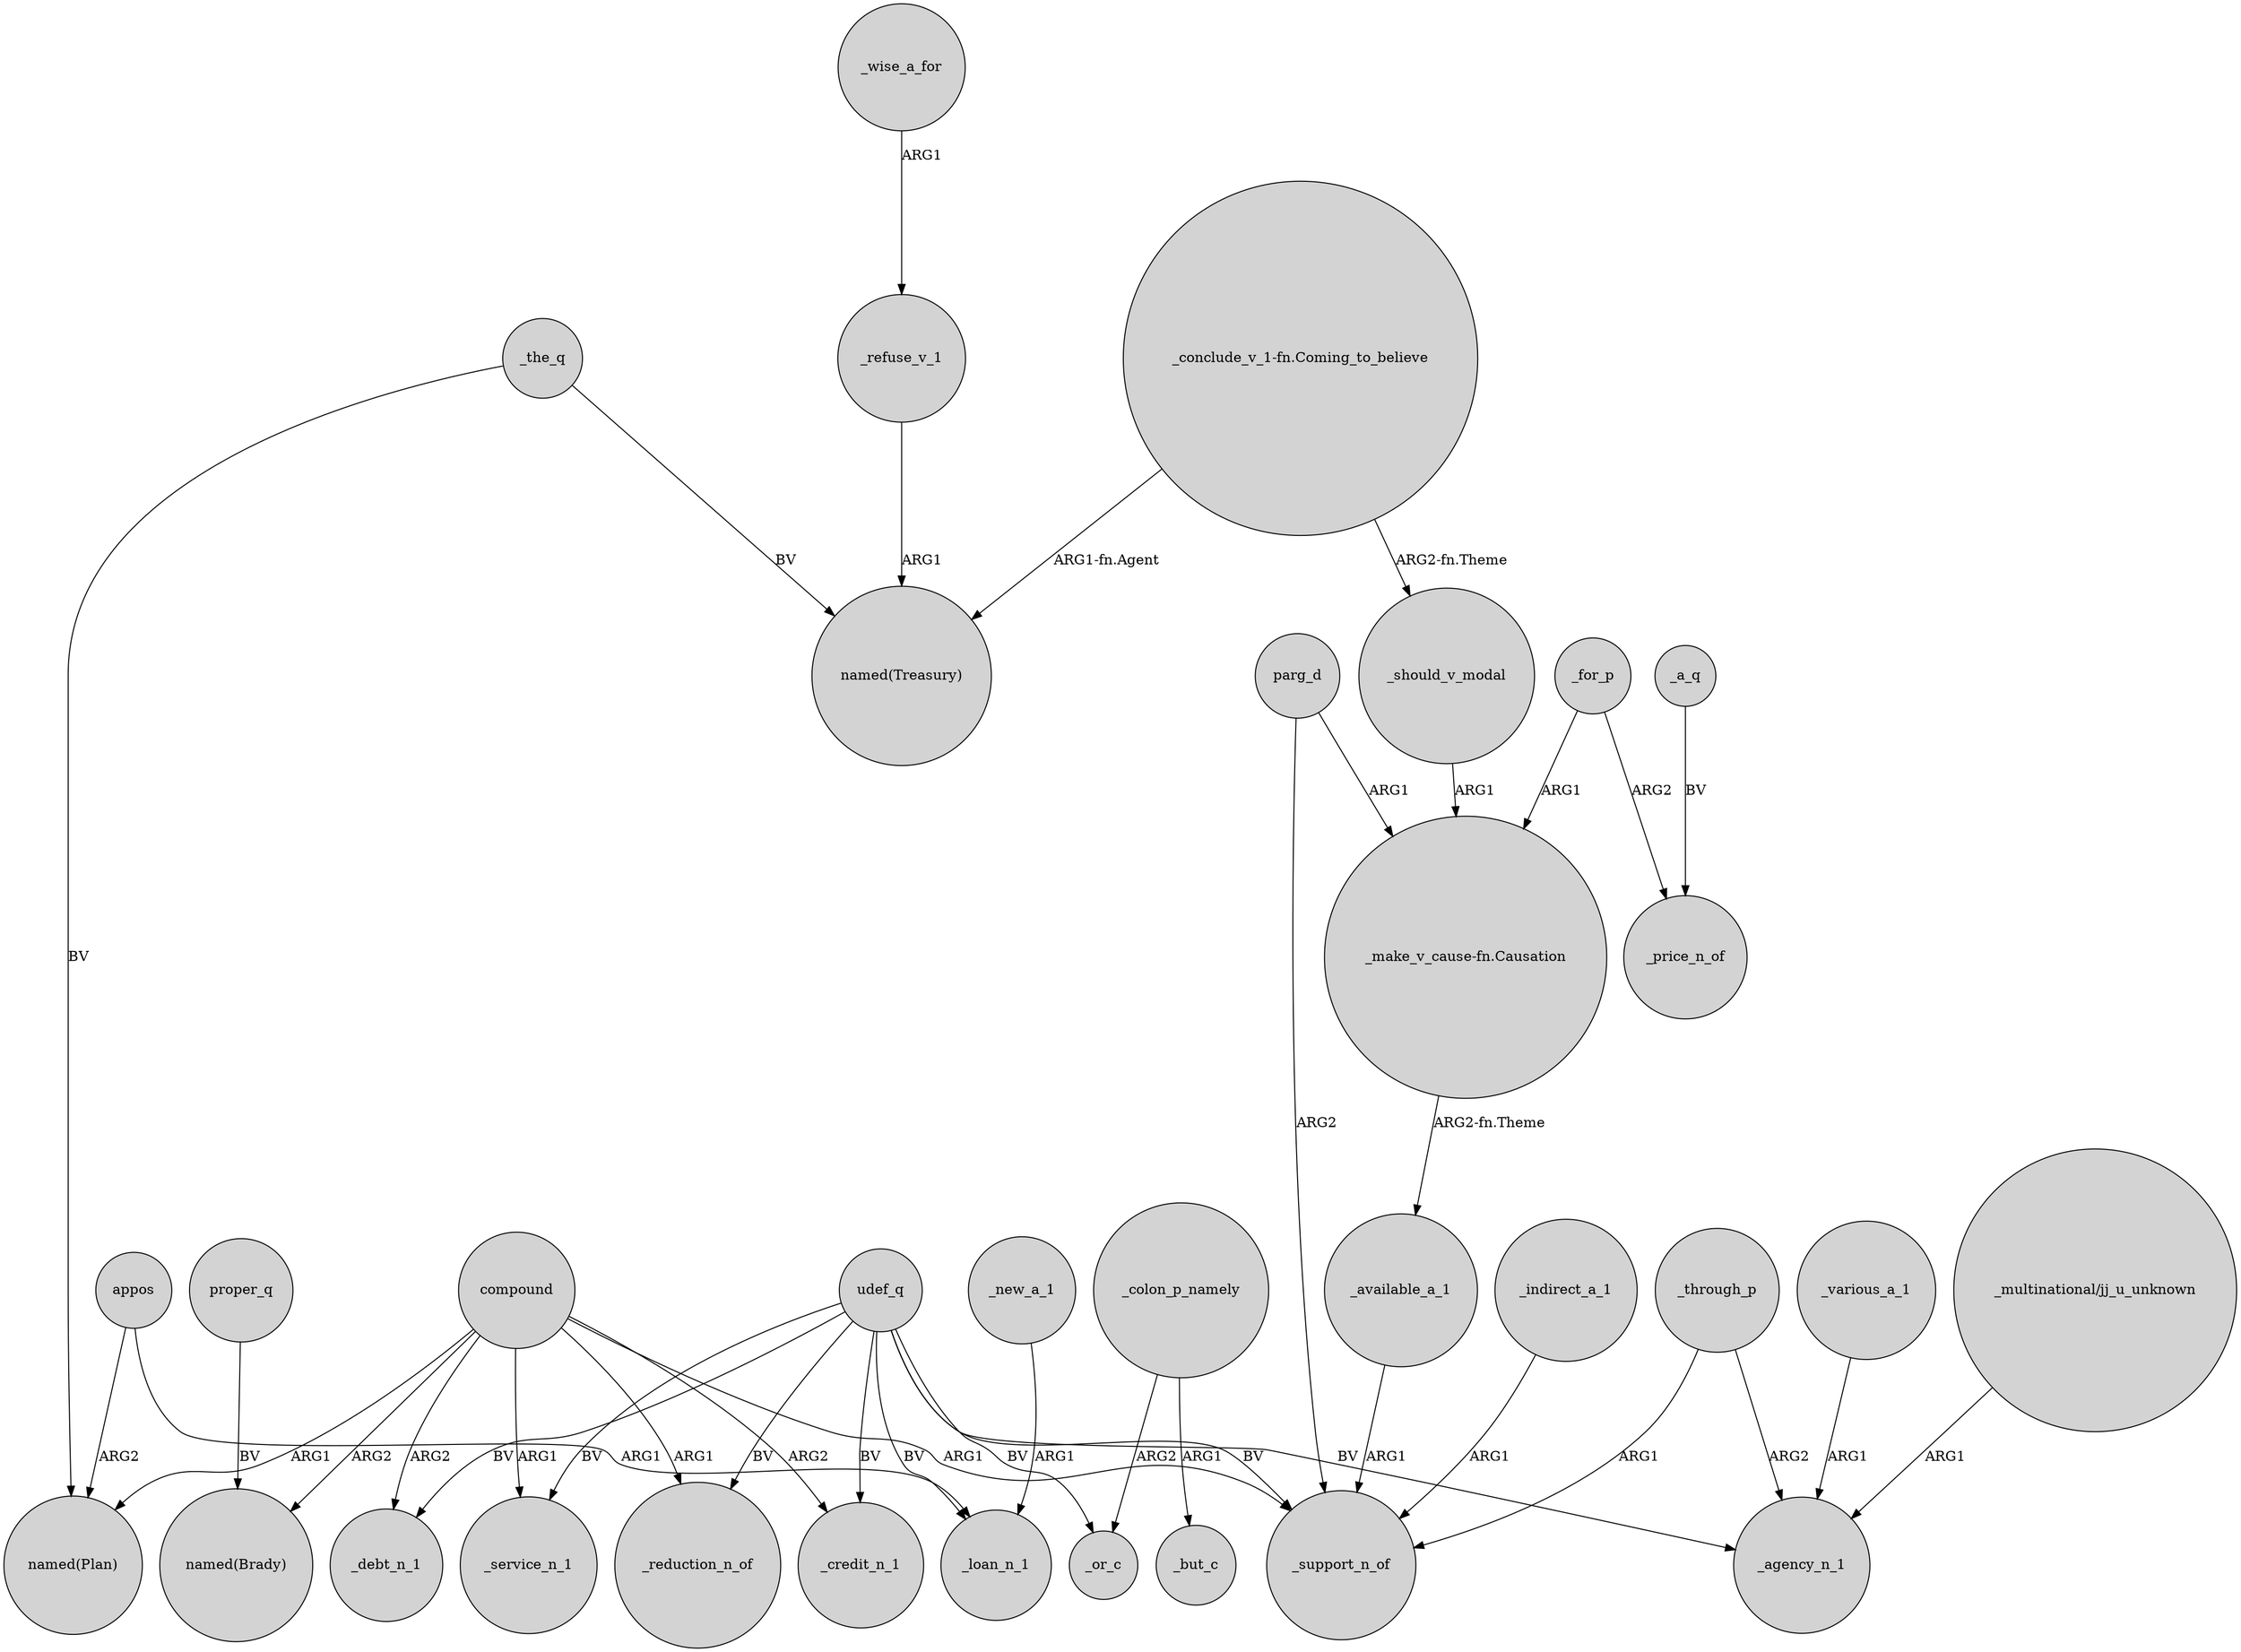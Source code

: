 digraph {
	node [shape=circle style=filled]
	_wise_a_for -> _refuse_v_1 [label=ARG1]
	_refuse_v_1 -> "named(Treasury)" [label=ARG1]
	"_make_v_cause-fn.Causation" -> _available_a_1 [label="ARG2-fn.Theme"]
	udef_q -> _credit_n_1 [label=BV]
	udef_q -> _debt_n_1 [label=BV]
	_various_a_1 -> _agency_n_1 [label=ARG1]
	parg_d -> _support_n_of [label=ARG2]
	parg_d -> "_make_v_cause-fn.Causation" [label=ARG1]
	compound -> _credit_n_1 [label=ARG2]
	_colon_p_namely -> _or_c [label=ARG2]
	udef_q -> _reduction_n_of [label=BV]
	compound -> _debt_n_1 [label=ARG2]
	compound -> _support_n_of [label=ARG1]
	_through_p -> _agency_n_1 [label=ARG2]
	_available_a_1 -> _support_n_of [label=ARG1]
	appos -> "named(Plan)" [label=ARG2]
	"_conclude_v_1-fn.Coming_to_believe" -> "named(Treasury)" [label="ARG1-fn.Agent"]
	udef_q -> _or_c [label=BV]
	compound -> "named(Brady)" [label=ARG2]
	proper_q -> "named(Brady)" [label=BV]
	_through_p -> _support_n_of [label=ARG1]
	_indirect_a_1 -> _support_n_of [label=ARG1]
	udef_q -> _service_n_1 [label=BV]
	_for_p -> "_make_v_cause-fn.Causation" [label=ARG1]
	_the_q -> "named(Plan)" [label=BV]
	"_multinational/jj_u_unknown" -> _agency_n_1 [label=ARG1]
	_for_p -> _price_n_of [label=ARG2]
	compound -> _reduction_n_of [label=ARG1]
	udef_q -> _agency_n_1 [label=BV]
	appos -> _loan_n_1 [label=ARG1]
	compound -> "named(Plan)" [label=ARG1]
	_the_q -> "named(Treasury)" [label=BV]
	udef_q -> _support_n_of [label=BV]
	_colon_p_namely -> _but_c [label=ARG1]
	_should_v_modal -> "_make_v_cause-fn.Causation" [label=ARG1]
	"_conclude_v_1-fn.Coming_to_believe" -> _should_v_modal [label="ARG2-fn.Theme"]
	compound -> _service_n_1 [label=ARG1]
	_a_q -> _price_n_of [label=BV]
	udef_q -> _loan_n_1 [label=BV]
	_new_a_1 -> _loan_n_1 [label=ARG1]
}
